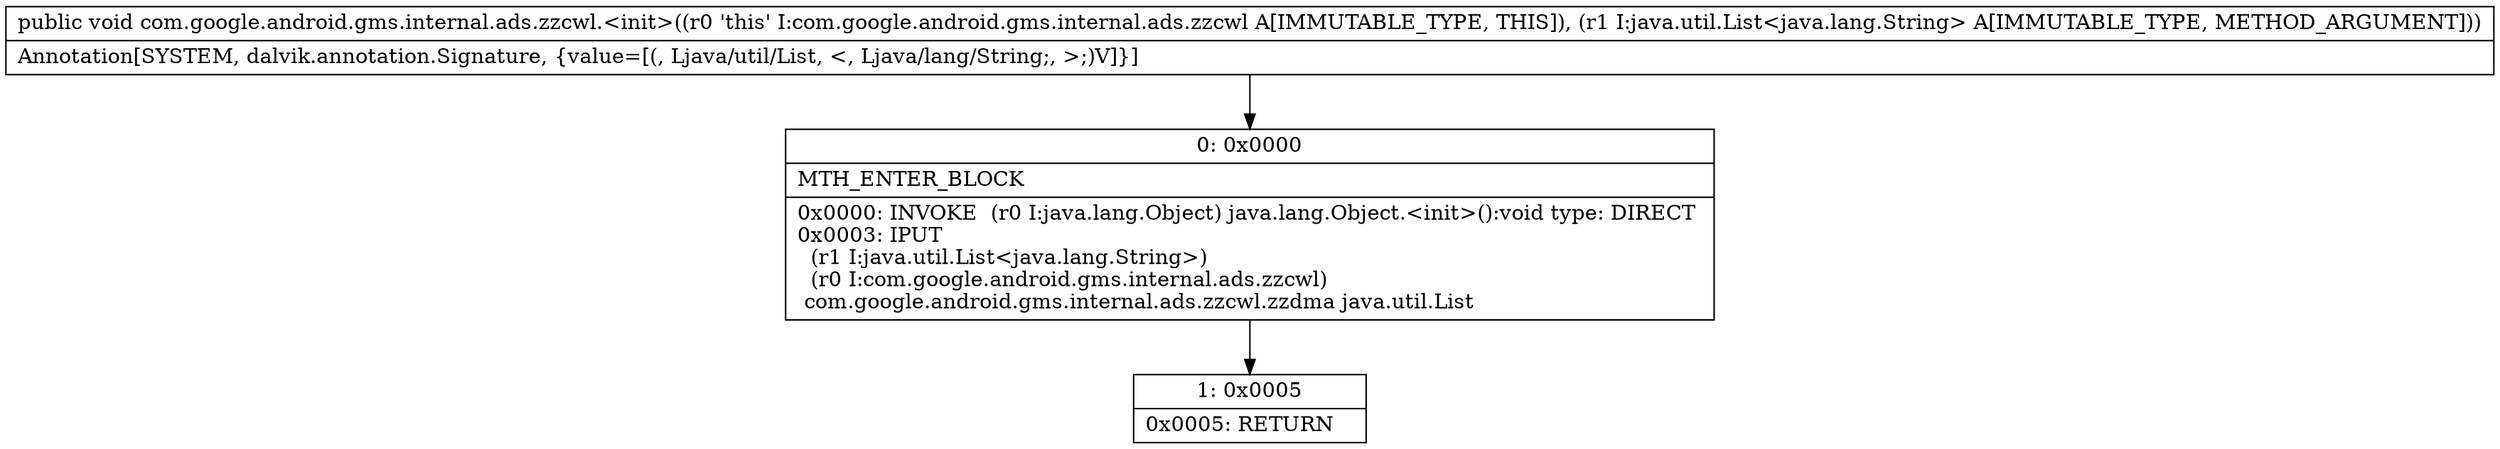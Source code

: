 digraph "CFG forcom.google.android.gms.internal.ads.zzcwl.\<init\>(Ljava\/util\/List;)V" {
Node_0 [shape=record,label="{0\:\ 0x0000|MTH_ENTER_BLOCK\l|0x0000: INVOKE  (r0 I:java.lang.Object) java.lang.Object.\<init\>():void type: DIRECT \l0x0003: IPUT  \l  (r1 I:java.util.List\<java.lang.String\>)\l  (r0 I:com.google.android.gms.internal.ads.zzcwl)\l com.google.android.gms.internal.ads.zzcwl.zzdma java.util.List \l}"];
Node_1 [shape=record,label="{1\:\ 0x0005|0x0005: RETURN   \l}"];
MethodNode[shape=record,label="{public void com.google.android.gms.internal.ads.zzcwl.\<init\>((r0 'this' I:com.google.android.gms.internal.ads.zzcwl A[IMMUTABLE_TYPE, THIS]), (r1 I:java.util.List\<java.lang.String\> A[IMMUTABLE_TYPE, METHOD_ARGUMENT]))  | Annotation[SYSTEM, dalvik.annotation.Signature, \{value=[(, Ljava\/util\/List, \<, Ljava\/lang\/String;, \>;)V]\}]\l}"];
MethodNode -> Node_0;
Node_0 -> Node_1;
}

